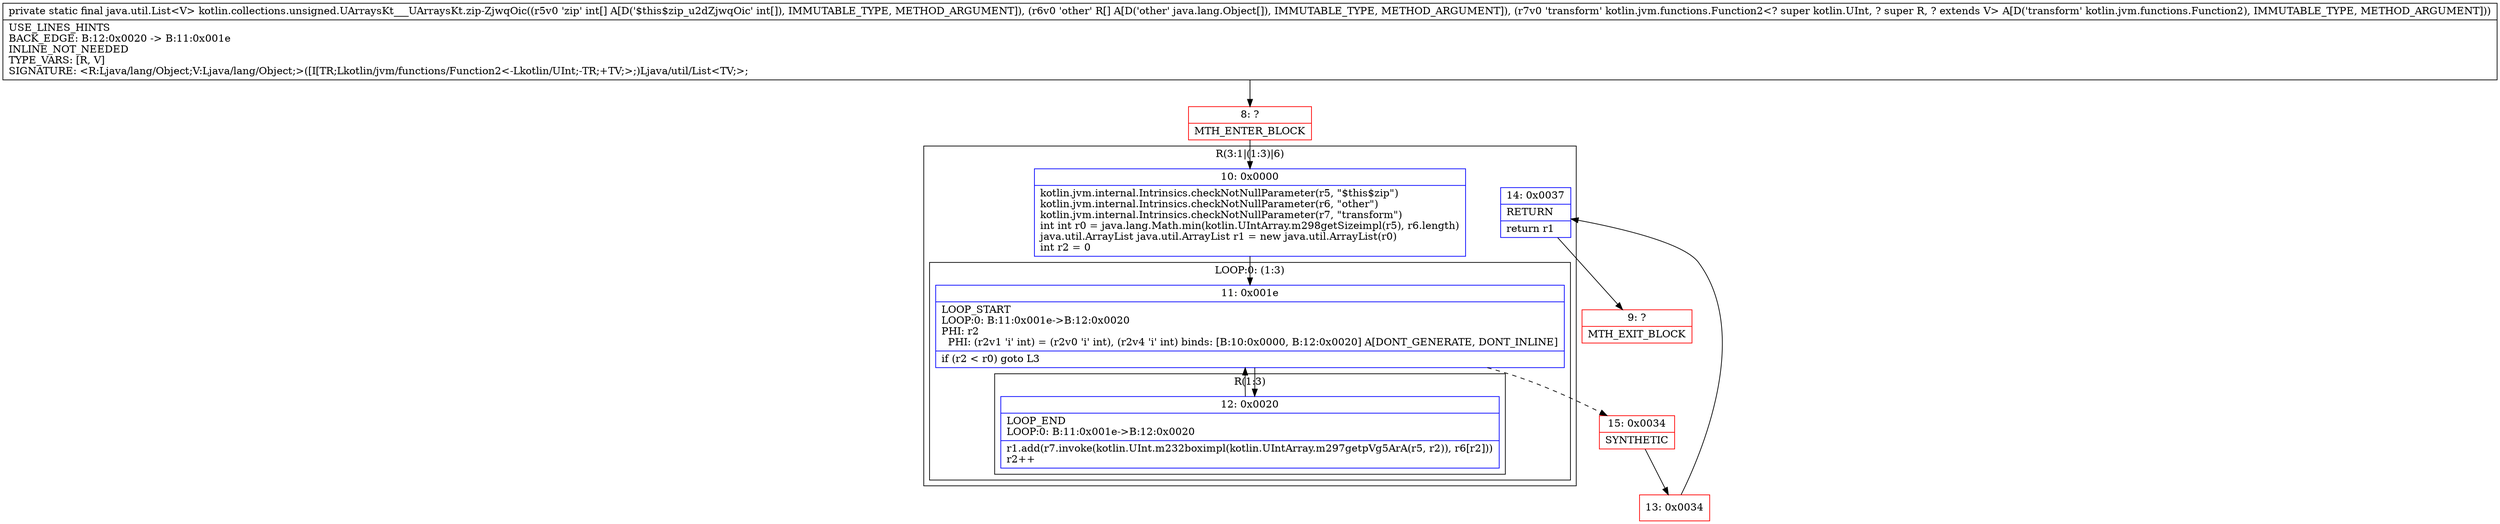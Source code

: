 digraph "CFG forkotlin.collections.unsigned.UArraysKt___UArraysKt.zip\-ZjwqOic([I[Ljava\/lang\/Object;Lkotlin\/jvm\/functions\/Function2;)Ljava\/util\/List;" {
subgraph cluster_Region_1923786603 {
label = "R(3:1|(1:3)|6)";
node [shape=record,color=blue];
Node_10 [shape=record,label="{10\:\ 0x0000|kotlin.jvm.internal.Intrinsics.checkNotNullParameter(r5, \"$this$zip\")\lkotlin.jvm.internal.Intrinsics.checkNotNullParameter(r6, \"other\")\lkotlin.jvm.internal.Intrinsics.checkNotNullParameter(r7, \"transform\")\lint int r0 = java.lang.Math.min(kotlin.UIntArray.m298getSizeimpl(r5), r6.length)\ljava.util.ArrayList java.util.ArrayList r1 = new java.util.ArrayList(r0)\lint r2 = 0\l}"];
subgraph cluster_LoopRegion_1000335324 {
label = "LOOP:0: (1:3)";
node [shape=record,color=blue];
Node_11 [shape=record,label="{11\:\ 0x001e|LOOP_START\lLOOP:0: B:11:0x001e\-\>B:12:0x0020\lPHI: r2 \l  PHI: (r2v1 'i' int) = (r2v0 'i' int), (r2v4 'i' int) binds: [B:10:0x0000, B:12:0x0020] A[DONT_GENERATE, DONT_INLINE]\l|if (r2 \< r0) goto L3\l}"];
subgraph cluster_Region_620789446 {
label = "R(1:3)";
node [shape=record,color=blue];
Node_12 [shape=record,label="{12\:\ 0x0020|LOOP_END\lLOOP:0: B:11:0x001e\-\>B:12:0x0020\l|r1.add(r7.invoke(kotlin.UInt.m232boximpl(kotlin.UIntArray.m297getpVg5ArA(r5, r2)), r6[r2]))\lr2++\l}"];
}
}
Node_14 [shape=record,label="{14\:\ 0x0037|RETURN\l|return r1\l}"];
}
Node_8 [shape=record,color=red,label="{8\:\ ?|MTH_ENTER_BLOCK\l}"];
Node_15 [shape=record,color=red,label="{15\:\ 0x0034|SYNTHETIC\l}"];
Node_13 [shape=record,color=red,label="{13\:\ 0x0034}"];
Node_9 [shape=record,color=red,label="{9\:\ ?|MTH_EXIT_BLOCK\l}"];
MethodNode[shape=record,label="{private static final java.util.List\<V\> kotlin.collections.unsigned.UArraysKt___UArraysKt.zip\-ZjwqOic((r5v0 'zip' int[] A[D('$this$zip_u2dZjwqOic' int[]), IMMUTABLE_TYPE, METHOD_ARGUMENT]), (r6v0 'other' R[] A[D('other' java.lang.Object[]), IMMUTABLE_TYPE, METHOD_ARGUMENT]), (r7v0 'transform' kotlin.jvm.functions.Function2\<? super kotlin.UInt, ? super R, ? extends V\> A[D('transform' kotlin.jvm.functions.Function2), IMMUTABLE_TYPE, METHOD_ARGUMENT]))  | USE_LINES_HINTS\lBACK_EDGE: B:12:0x0020 \-\> B:11:0x001e\lINLINE_NOT_NEEDED\lTYPE_VARS: [R, V]\lSIGNATURE: \<R:Ljava\/lang\/Object;V:Ljava\/lang\/Object;\>([I[TR;Lkotlin\/jvm\/functions\/Function2\<\-Lkotlin\/UInt;\-TR;+TV;\>;)Ljava\/util\/List\<TV;\>;\l}"];
MethodNode -> Node_8;Node_10 -> Node_11;
Node_11 -> Node_12;
Node_11 -> Node_15[style=dashed];
Node_12 -> Node_11;
Node_14 -> Node_9;
Node_8 -> Node_10;
Node_15 -> Node_13;
Node_13 -> Node_14;
}


